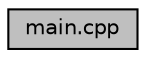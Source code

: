 digraph "main.cpp"
{
  edge [fontname="Helvetica",fontsize="10",labelfontname="Helvetica",labelfontsize="10"];
  node [fontname="Helvetica",fontsize="10",shape=record];
  Node48 [label="main.cpp",height=0.2,width=0.4,color="black", fillcolor="grey75", style="filled", fontcolor="black"];
}
